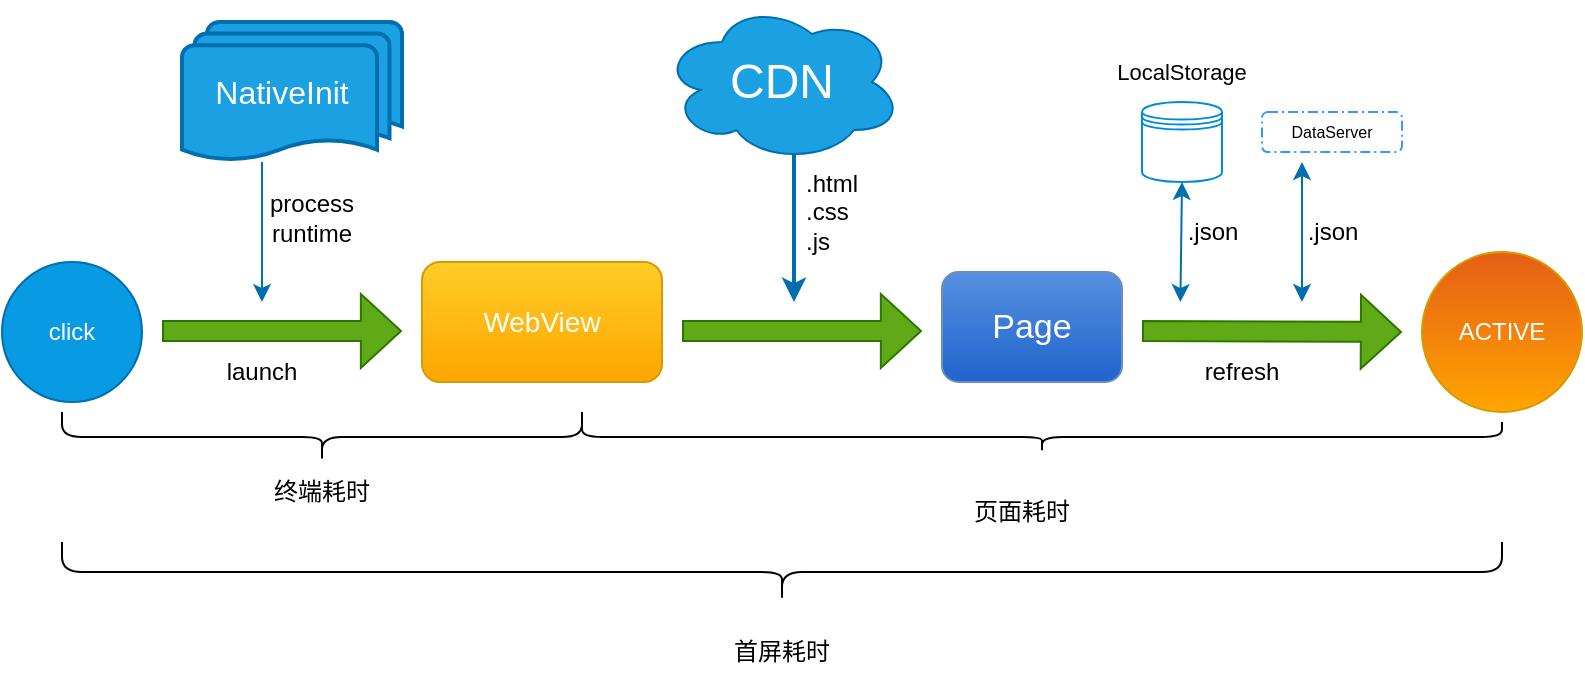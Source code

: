 <mxfile version="21.6.8" type="github">
  <diagram name="第 1 页" id="1Zh_8u3cO-kG5wOwG8i3">
    <mxGraphModel dx="886" dy="726" grid="1" gridSize="10" guides="1" tooltips="1" connect="1" arrows="1" fold="1" page="1" pageScale="1" pageWidth="827" pageHeight="1169" math="0" shadow="0">
      <root>
        <mxCell id="0" />
        <mxCell id="1" parent="0" />
        <mxCell id="aOfLWLgkgJB7YeHArjSf-1" value="" style="shape=datastore;html=1;labelPosition=center;verticalLabelPosition=bottom;align=center;verticalAlign=top;strokeColor=#008ADB;fillColor=none;fontColor=#ffffff;" vertex="1" parent="1">
          <mxGeometry x="630" y="140" width="40" height="40" as="geometry" />
        </mxCell>
        <mxCell id="aOfLWLgkgJB7YeHArjSf-2" value="click" style="ellipse;whiteSpace=wrap;html=1;fillColor=#089ae2;strokeColor=#006EAF;fontColor=#ffffff;" vertex="1" parent="1">
          <mxGeometry x="60" y="220" width="70" height="70" as="geometry" />
        </mxCell>
        <mxCell id="aOfLWLgkgJB7YeHArjSf-3" value="" style="shape=flexArrow;endArrow=classic;html=1;rounded=0;fillColor=#60a917;strokeColor=#2D7600;endWidth=26;endSize=6.36;" edge="1" parent="1">
          <mxGeometry width="50" height="50" relative="1" as="geometry">
            <mxPoint x="140" y="254.5" as="sourcePoint" />
            <mxPoint x="260" y="254.5" as="targetPoint" />
          </mxGeometry>
        </mxCell>
        <mxCell id="aOfLWLgkgJB7YeHArjSf-4" value="launch" style="text;html=1;strokeColor=none;fillColor=none;align=center;verticalAlign=middle;whiteSpace=wrap;rounded=0;" vertex="1" parent="1">
          <mxGeometry x="160" y="260" width="60" height="30" as="geometry" />
        </mxCell>
        <mxCell id="aOfLWLgkgJB7YeHArjSf-5" value="&lt;font color=&quot;#ffffff&quot; style=&quot;font-size: 14px;&quot;&gt;WebView&lt;/font&gt;" style="rounded=1;whiteSpace=wrap;html=1;fillColor=#ffcd28;gradientColor=#ffa500;strokeColor=#d79b00;" vertex="1" parent="1">
          <mxGeometry x="270" y="220" width="120" height="60" as="geometry" />
        </mxCell>
        <mxCell id="aOfLWLgkgJB7YeHArjSf-8" style="edgeStyle=orthogonalEdgeStyle;rounded=0;orthogonalLoop=1;jettySize=auto;html=1;exitX=0.55;exitY=0.95;exitDx=0;exitDy=0;exitPerimeter=0;fillColor=#1ba1e2;strokeColor=#006EAF;strokeWidth=2;" edge="1" parent="1" source="aOfLWLgkgJB7YeHArjSf-6">
          <mxGeometry relative="1" as="geometry">
            <mxPoint x="456" y="240" as="targetPoint" />
          </mxGeometry>
        </mxCell>
        <mxCell id="aOfLWLgkgJB7YeHArjSf-6" value="&lt;font style=&quot;font-size: 24px;&quot;&gt;CDN&lt;/font&gt;" style="ellipse;shape=cloud;whiteSpace=wrap;html=1;fillColor=#1ba1e2;fontColor=#ffffff;strokeColor=#006EAF;" vertex="1" parent="1">
          <mxGeometry x="390" y="90" width="120" height="80" as="geometry" />
        </mxCell>
        <mxCell id="aOfLWLgkgJB7YeHArjSf-7" value="" style="shape=flexArrow;endArrow=classic;html=1;rounded=0;fillColor=#60a917;strokeColor=#2D7600;endWidth=26;endSize=6.36;" edge="1" parent="1">
          <mxGeometry width="50" height="50" relative="1" as="geometry">
            <mxPoint x="400" y="254.5" as="sourcePoint" />
            <mxPoint x="520" y="254.5" as="targetPoint" />
          </mxGeometry>
        </mxCell>
        <mxCell id="aOfLWLgkgJB7YeHArjSf-9" value=".html&lt;br&gt;.css&lt;br&gt;.js" style="text;html=1;strokeColor=none;fillColor=none;align=left;verticalAlign=middle;whiteSpace=wrap;rounded=0;" vertex="1" parent="1">
          <mxGeometry x="460" y="180" width="60" height="30" as="geometry" />
        </mxCell>
        <mxCell id="aOfLWLgkgJB7YeHArjSf-11" value="" style="edgeStyle=orthogonalEdgeStyle;rounded=0;orthogonalLoop=1;jettySize=auto;html=1;fillColor=#1ba1e2;strokeColor=#006EAF;" edge="1" parent="1">
          <mxGeometry relative="1" as="geometry">
            <mxPoint x="190" y="170" as="sourcePoint" />
            <mxPoint x="190" y="240" as="targetPoint" />
          </mxGeometry>
        </mxCell>
        <mxCell id="aOfLWLgkgJB7YeHArjSf-12" value="&lt;font color=&quot;#ffffff&quot; style=&quot;font-size: 16px;&quot;&gt;NativeInit&lt;/font&gt;" style="text;html=1;strokeColor=none;fillColor=none;align=center;verticalAlign=middle;whiteSpace=wrap;rounded=0;" vertex="1" parent="1">
          <mxGeometry x="150" y="115" width="60" height="30" as="geometry" />
        </mxCell>
        <mxCell id="aOfLWLgkgJB7YeHArjSf-13" value="&lt;font color=&quot;#ffffff&quot; style=&quot;font-size: 17px;&quot;&gt;Page&lt;/font&gt;" style="rounded=1;whiteSpace=wrap;html=1;fillColor=#5690e1;gradientColor=#1e64cc;strokeColor=#6c8ebf;" vertex="1" parent="1">
          <mxGeometry x="530" y="225" width="90" height="55" as="geometry" />
        </mxCell>
        <mxCell id="aOfLWLgkgJB7YeHArjSf-14" value="" style="shape=flexArrow;endArrow=classic;html=1;rounded=0;fillColor=#60a917;strokeColor=#2D7600;endWidth=26;endSize=6.36;" edge="1" parent="1">
          <mxGeometry width="50" height="50" relative="1" as="geometry">
            <mxPoint x="630" y="254.5" as="sourcePoint" />
            <mxPoint x="760" y="255" as="targetPoint" />
          </mxGeometry>
        </mxCell>
        <mxCell id="aOfLWLgkgJB7YeHArjSf-15" value="&lt;font color=&quot;#ffffff&quot;&gt;ACTIVE&lt;/font&gt;" style="ellipse;whiteSpace=wrap;html=1;aspect=fixed;fillColor=#e55e15;gradientColor=#ffa500;strokeColor=#d79b00;" vertex="1" parent="1">
          <mxGeometry x="770" y="215" width="80" height="80" as="geometry" />
        </mxCell>
        <mxCell id="aOfLWLgkgJB7YeHArjSf-16" value="" style="strokeWidth=2;html=1;shape=mxgraph.flowchart.multi-document;whiteSpace=wrap;fillColor=#1ba1e2;fontColor=#ffffff;strokeColor=#006EAF;" vertex="1" parent="1">
          <mxGeometry x="150" y="100" width="110" height="70" as="geometry" />
        </mxCell>
        <mxCell id="aOfLWLgkgJB7YeHArjSf-17" value="&lt;font style=&quot;font-size: 16px;&quot; color=&quot;#ffffff&quot;&gt;NativeInit&lt;/font&gt;" style="text;html=1;strokeColor=none;fillColor=none;align=center;verticalAlign=middle;whiteSpace=wrap;rounded=0;" vertex="1" parent="1">
          <mxGeometry x="170" y="120" width="60" height="30" as="geometry" />
        </mxCell>
        <mxCell id="aOfLWLgkgJB7YeHArjSf-18" value="refresh" style="text;html=1;strokeColor=none;fillColor=none;align=center;verticalAlign=middle;whiteSpace=wrap;rounded=0;" vertex="1" parent="1">
          <mxGeometry x="650" y="260" width="60" height="30" as="geometry" />
        </mxCell>
        <mxCell id="aOfLWLgkgJB7YeHArjSf-19" value="&lt;font style=&quot;font-size: 11px;&quot;&gt;LocalStorage&lt;/font&gt;" style="text;html=1;strokeColor=none;fillColor=none;align=center;verticalAlign=middle;whiteSpace=wrap;rounded=0;" vertex="1" parent="1">
          <mxGeometry x="630" y="115" width="40" height="20" as="geometry" />
        </mxCell>
        <mxCell id="aOfLWLgkgJB7YeHArjSf-22" value="" style="endArrow=classic;startArrow=classic;html=1;rounded=0;entryX=0.5;entryY=1;entryDx=0;entryDy=0;fillColor=#1ba1e2;strokeColor=#006EAF;" edge="1" parent="1" target="aOfLWLgkgJB7YeHArjSf-1">
          <mxGeometry width="50" height="50" relative="1" as="geometry">
            <mxPoint x="649.2" y="240" as="sourcePoint" />
            <mxPoint x="650" y="180" as="targetPoint" />
          </mxGeometry>
        </mxCell>
        <mxCell id="aOfLWLgkgJB7YeHArjSf-23" value=".json" style="text;html=1;align=center;verticalAlign=middle;resizable=0;points=[];autosize=1;strokeColor=none;fillColor=none;" vertex="1" parent="1">
          <mxGeometry x="640" y="190" width="50" height="30" as="geometry" />
        </mxCell>
        <mxCell id="aOfLWLgkgJB7YeHArjSf-24" value="DataServer" style="points=[[0.25,0,0],[0.5,0,0],[0.75,0,0],[1,0.25,0],[1,0.5,0],[1,0.75,0],[0.75,1,0],[0.5,1,0],[0.25,1,0],[0,0.75,0],[0,0.5,0],[0,0.25,0]];rounded=1;dashed=1;dashPattern=5 2 1 2;labelPosition=center;verticalLabelPosition=middle;align=center;verticalAlign=middle;fontSize=8;html=1;whiteSpace=wrap;strokeColor=#3399FF;" vertex="1" parent="1">
          <mxGeometry x="690" y="145" width="70" height="20" as="geometry" />
        </mxCell>
        <mxCell id="aOfLWLgkgJB7YeHArjSf-25" value="" style="endArrow=classic;startArrow=classic;html=1;rounded=0;fillColor=#1ba1e2;strokeColor=#006EAF;" edge="1" parent="1">
          <mxGeometry width="50" height="50" relative="1" as="geometry">
            <mxPoint x="710" y="240" as="sourcePoint" />
            <mxPoint x="710" y="170" as="targetPoint" />
          </mxGeometry>
        </mxCell>
        <mxCell id="aOfLWLgkgJB7YeHArjSf-26" value=".json" style="text;html=1;align=center;verticalAlign=middle;resizable=0;points=[];autosize=1;strokeColor=none;fillColor=none;" vertex="1" parent="1">
          <mxGeometry x="700" y="190" width="50" height="30" as="geometry" />
        </mxCell>
        <mxCell id="aOfLWLgkgJB7YeHArjSf-27" value="process&lt;br&gt;runtime" style="text;html=1;strokeColor=none;fillColor=none;align=center;verticalAlign=middle;whiteSpace=wrap;rounded=0;" vertex="1" parent="1">
          <mxGeometry x="190" y="185" width="50" height="25" as="geometry" />
        </mxCell>
        <mxCell id="aOfLWLgkgJB7YeHArjSf-30" value="" style="shape=curlyBracket;whiteSpace=wrap;html=1;rounded=1;flipH=1;labelPosition=right;verticalLabelPosition=middle;align=left;verticalAlign=middle;direction=north;" vertex="1" parent="1">
          <mxGeometry x="90" y="295" width="260" height="25" as="geometry" />
        </mxCell>
        <mxCell id="aOfLWLgkgJB7YeHArjSf-31" value="终端耗时" style="text;html=1;strokeColor=none;fillColor=none;align=center;verticalAlign=middle;whiteSpace=wrap;rounded=0;" vertex="1" parent="1">
          <mxGeometry x="190" y="320" width="60" height="30" as="geometry" />
        </mxCell>
        <mxCell id="aOfLWLgkgJB7YeHArjSf-32" value="" style="shape=curlyBracket;whiteSpace=wrap;html=1;rounded=1;flipH=1;labelPosition=right;verticalLabelPosition=middle;align=left;verticalAlign=middle;direction=north;" vertex="1" parent="1">
          <mxGeometry x="350" y="300" width="460" height="15" as="geometry" />
        </mxCell>
        <mxCell id="aOfLWLgkgJB7YeHArjSf-33" value="页面耗时" style="text;html=1;strokeColor=none;fillColor=none;align=center;verticalAlign=middle;whiteSpace=wrap;rounded=0;" vertex="1" parent="1">
          <mxGeometry x="540" y="330" width="60" height="30" as="geometry" />
        </mxCell>
        <mxCell id="aOfLWLgkgJB7YeHArjSf-34" value="" style="shape=curlyBracket;whiteSpace=wrap;html=1;rounded=1;flipH=1;labelPosition=right;verticalLabelPosition=middle;align=left;verticalAlign=middle;direction=north;" vertex="1" parent="1">
          <mxGeometry x="90" y="360" width="720" height="30" as="geometry" />
        </mxCell>
        <mxCell id="aOfLWLgkgJB7YeHArjSf-35" value="首屏耗时" style="text;html=1;strokeColor=none;fillColor=none;align=center;verticalAlign=middle;whiteSpace=wrap;rounded=0;" vertex="1" parent="1">
          <mxGeometry x="420" y="400" width="60" height="30" as="geometry" />
        </mxCell>
      </root>
    </mxGraphModel>
  </diagram>
</mxfile>
